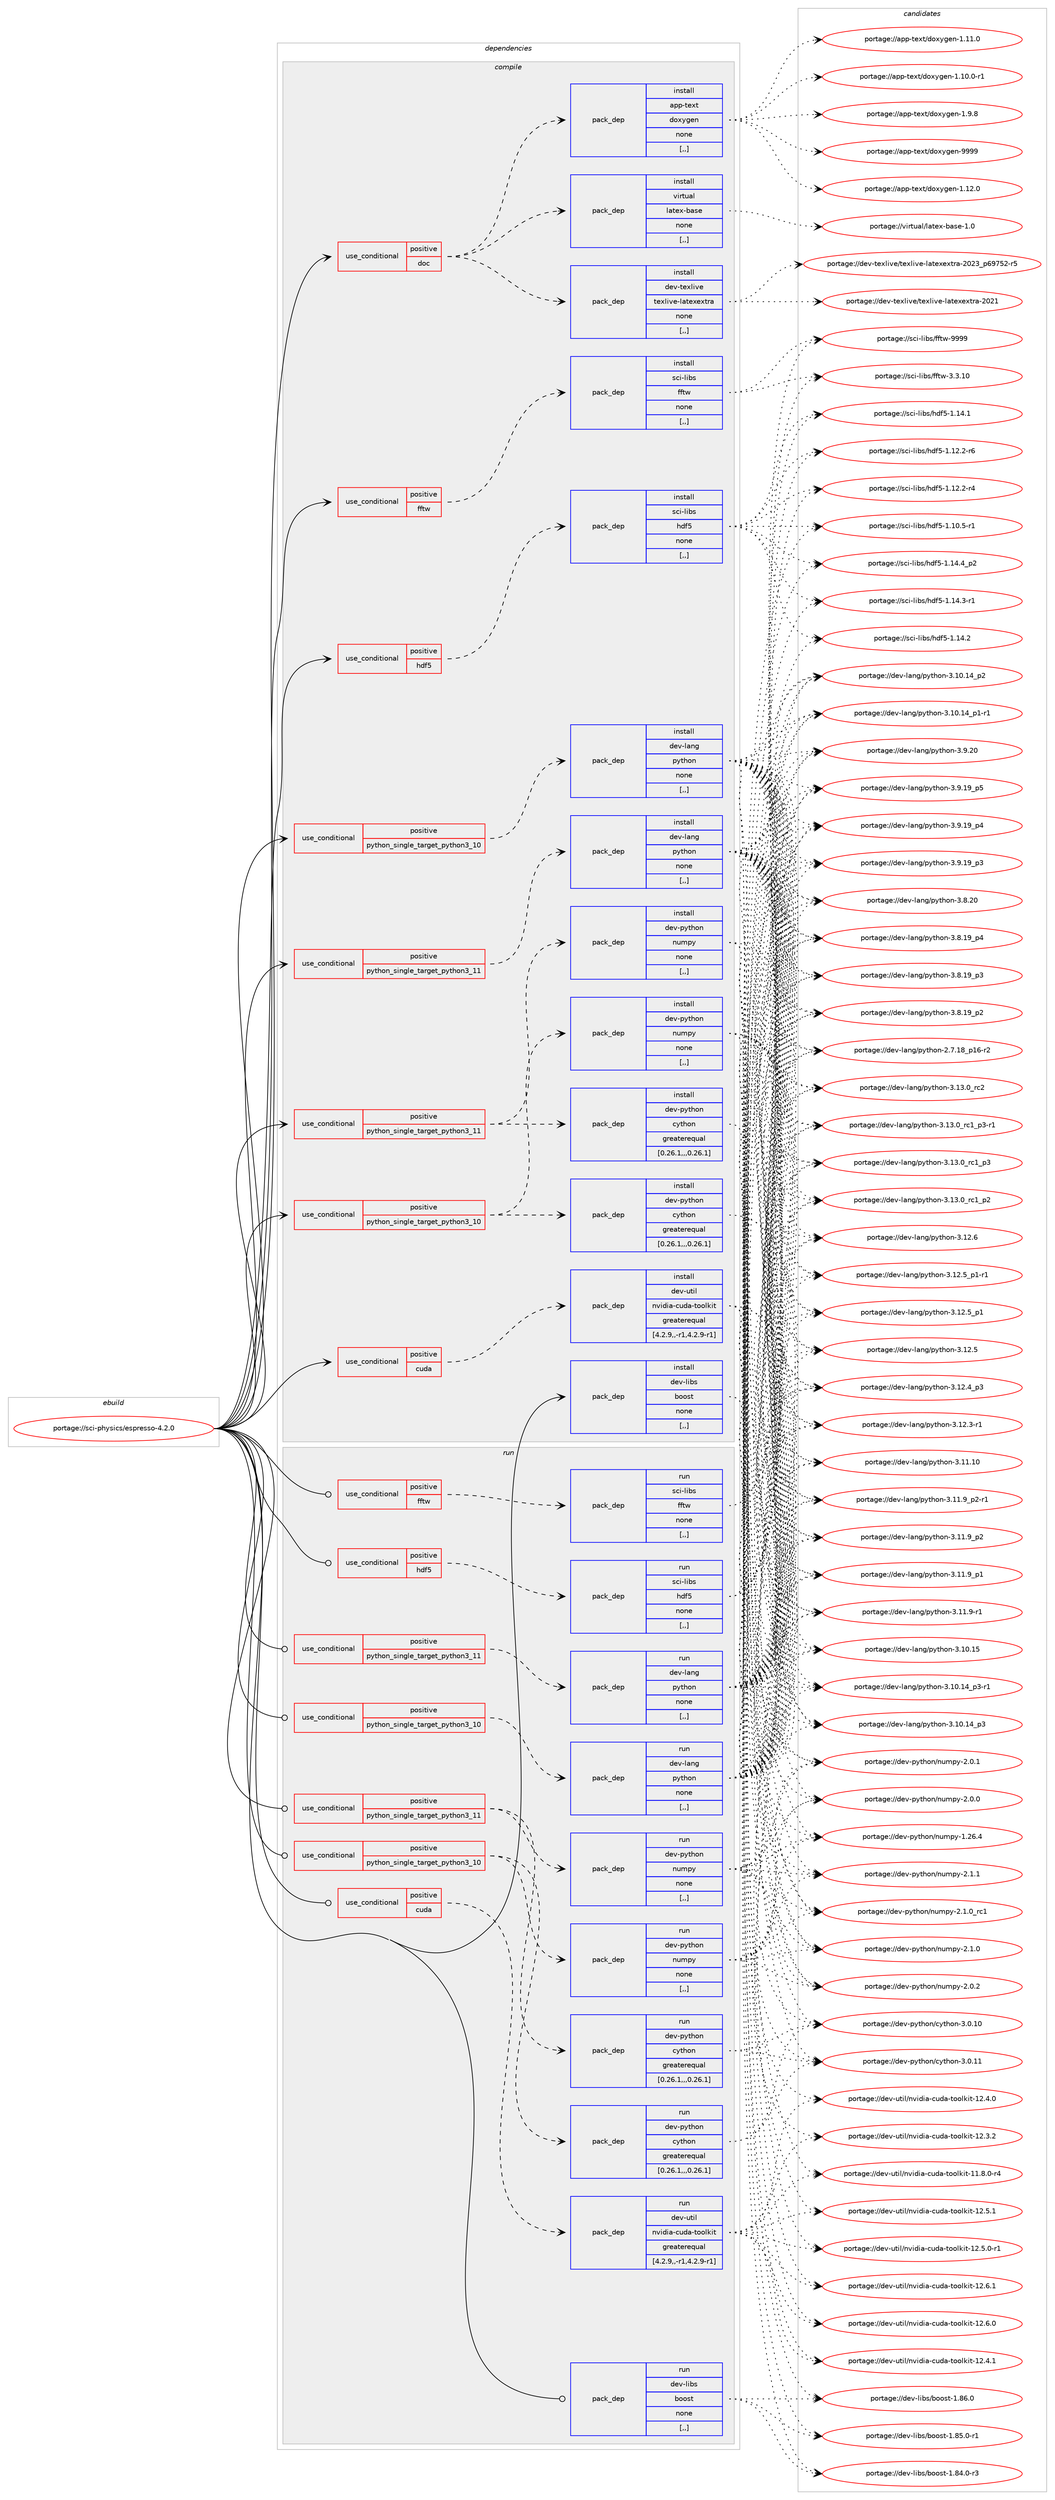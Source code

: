 digraph prolog {

# *************
# Graph options
# *************

newrank=true;
concentrate=true;
compound=true;
graph [rankdir=LR,fontname=Helvetica,fontsize=10,ranksep=1.5];#, ranksep=2.5, nodesep=0.2];
edge  [arrowhead=vee];
node  [fontname=Helvetica,fontsize=10];

# **********
# The ebuild
# **********

subgraph cluster_leftcol {
color=gray;
label=<<i>ebuild</i>>;
id [label="portage://sci-physics/espresso-4.2.0", color=red, width=4, href="../sci-physics/espresso-4.2.0.svg"];
}

# ****************
# The dependencies
# ****************

subgraph cluster_midcol {
color=gray;
label=<<i>dependencies</i>>;
subgraph cluster_compile {
fillcolor="#eeeeee";
style=filled;
label=<<i>compile</i>>;
subgraph cond242553 {
dependency920038 [label=<<TABLE BORDER="0" CELLBORDER="1" CELLSPACING="0" CELLPADDING="4"><TR><TD ROWSPAN="3" CELLPADDING="10">use_conditional</TD></TR><TR><TD>positive</TD></TR><TR><TD>cuda</TD></TR></TABLE>>, shape=none, color=red];
subgraph pack670837 {
dependency920039 [label=<<TABLE BORDER="0" CELLBORDER="1" CELLSPACING="0" CELLPADDING="4" WIDTH="220"><TR><TD ROWSPAN="6" CELLPADDING="30">pack_dep</TD></TR><TR><TD WIDTH="110">install</TD></TR><TR><TD>dev-util</TD></TR><TR><TD>nvidia-cuda-toolkit</TD></TR><TR><TD>greaterequal</TD></TR><TR><TD>[4.2.9,,-r1,4.2.9-r1]</TD></TR></TABLE>>, shape=none, color=blue];
}
dependency920038:e -> dependency920039:w [weight=20,style="dashed",arrowhead="vee"];
}
id:e -> dependency920038:w [weight=20,style="solid",arrowhead="vee"];
subgraph cond242554 {
dependency920040 [label=<<TABLE BORDER="0" CELLBORDER="1" CELLSPACING="0" CELLPADDING="4"><TR><TD ROWSPAN="3" CELLPADDING="10">use_conditional</TD></TR><TR><TD>positive</TD></TR><TR><TD>doc</TD></TR></TABLE>>, shape=none, color=red];
subgraph pack670838 {
dependency920041 [label=<<TABLE BORDER="0" CELLBORDER="1" CELLSPACING="0" CELLPADDING="4" WIDTH="220"><TR><TD ROWSPAN="6" CELLPADDING="30">pack_dep</TD></TR><TR><TD WIDTH="110">install</TD></TR><TR><TD>app-text</TD></TR><TR><TD>doxygen</TD></TR><TR><TD>none</TD></TR><TR><TD>[,,]</TD></TR></TABLE>>, shape=none, color=blue];
}
dependency920040:e -> dependency920041:w [weight=20,style="dashed",arrowhead="vee"];
subgraph pack670839 {
dependency920042 [label=<<TABLE BORDER="0" CELLBORDER="1" CELLSPACING="0" CELLPADDING="4" WIDTH="220"><TR><TD ROWSPAN="6" CELLPADDING="30">pack_dep</TD></TR><TR><TD WIDTH="110">install</TD></TR><TR><TD>dev-texlive</TD></TR><TR><TD>texlive-latexextra</TD></TR><TR><TD>none</TD></TR><TR><TD>[,,]</TD></TR></TABLE>>, shape=none, color=blue];
}
dependency920040:e -> dependency920042:w [weight=20,style="dashed",arrowhead="vee"];
subgraph pack670840 {
dependency920043 [label=<<TABLE BORDER="0" CELLBORDER="1" CELLSPACING="0" CELLPADDING="4" WIDTH="220"><TR><TD ROWSPAN="6" CELLPADDING="30">pack_dep</TD></TR><TR><TD WIDTH="110">install</TD></TR><TR><TD>virtual</TD></TR><TR><TD>latex-base</TD></TR><TR><TD>none</TD></TR><TR><TD>[,,]</TD></TR></TABLE>>, shape=none, color=blue];
}
dependency920040:e -> dependency920043:w [weight=20,style="dashed",arrowhead="vee"];
}
id:e -> dependency920040:w [weight=20,style="solid",arrowhead="vee"];
subgraph cond242555 {
dependency920044 [label=<<TABLE BORDER="0" CELLBORDER="1" CELLSPACING="0" CELLPADDING="4"><TR><TD ROWSPAN="3" CELLPADDING="10">use_conditional</TD></TR><TR><TD>positive</TD></TR><TR><TD>fftw</TD></TR></TABLE>>, shape=none, color=red];
subgraph pack670841 {
dependency920045 [label=<<TABLE BORDER="0" CELLBORDER="1" CELLSPACING="0" CELLPADDING="4" WIDTH="220"><TR><TD ROWSPAN="6" CELLPADDING="30">pack_dep</TD></TR><TR><TD WIDTH="110">install</TD></TR><TR><TD>sci-libs</TD></TR><TR><TD>fftw</TD></TR><TR><TD>none</TD></TR><TR><TD>[,,]</TD></TR></TABLE>>, shape=none, color=blue];
}
dependency920044:e -> dependency920045:w [weight=20,style="dashed",arrowhead="vee"];
}
id:e -> dependency920044:w [weight=20,style="solid",arrowhead="vee"];
subgraph cond242556 {
dependency920046 [label=<<TABLE BORDER="0" CELLBORDER="1" CELLSPACING="0" CELLPADDING="4"><TR><TD ROWSPAN="3" CELLPADDING="10">use_conditional</TD></TR><TR><TD>positive</TD></TR><TR><TD>hdf5</TD></TR></TABLE>>, shape=none, color=red];
subgraph pack670842 {
dependency920047 [label=<<TABLE BORDER="0" CELLBORDER="1" CELLSPACING="0" CELLPADDING="4" WIDTH="220"><TR><TD ROWSPAN="6" CELLPADDING="30">pack_dep</TD></TR><TR><TD WIDTH="110">install</TD></TR><TR><TD>sci-libs</TD></TR><TR><TD>hdf5</TD></TR><TR><TD>none</TD></TR><TR><TD>[,,]</TD></TR></TABLE>>, shape=none, color=blue];
}
dependency920046:e -> dependency920047:w [weight=20,style="dashed",arrowhead="vee"];
}
id:e -> dependency920046:w [weight=20,style="solid",arrowhead="vee"];
subgraph cond242557 {
dependency920048 [label=<<TABLE BORDER="0" CELLBORDER="1" CELLSPACING="0" CELLPADDING="4"><TR><TD ROWSPAN="3" CELLPADDING="10">use_conditional</TD></TR><TR><TD>positive</TD></TR><TR><TD>python_single_target_python3_10</TD></TR></TABLE>>, shape=none, color=red];
subgraph pack670843 {
dependency920049 [label=<<TABLE BORDER="0" CELLBORDER="1" CELLSPACING="0" CELLPADDING="4" WIDTH="220"><TR><TD ROWSPAN="6" CELLPADDING="30">pack_dep</TD></TR><TR><TD WIDTH="110">install</TD></TR><TR><TD>dev-lang</TD></TR><TR><TD>python</TD></TR><TR><TD>none</TD></TR><TR><TD>[,,]</TD></TR></TABLE>>, shape=none, color=blue];
}
dependency920048:e -> dependency920049:w [weight=20,style="dashed",arrowhead="vee"];
}
id:e -> dependency920048:w [weight=20,style="solid",arrowhead="vee"];
subgraph cond242558 {
dependency920050 [label=<<TABLE BORDER="0" CELLBORDER="1" CELLSPACING="0" CELLPADDING="4"><TR><TD ROWSPAN="3" CELLPADDING="10">use_conditional</TD></TR><TR><TD>positive</TD></TR><TR><TD>python_single_target_python3_10</TD></TR></TABLE>>, shape=none, color=red];
subgraph pack670844 {
dependency920051 [label=<<TABLE BORDER="0" CELLBORDER="1" CELLSPACING="0" CELLPADDING="4" WIDTH="220"><TR><TD ROWSPAN="6" CELLPADDING="30">pack_dep</TD></TR><TR><TD WIDTH="110">install</TD></TR><TR><TD>dev-python</TD></TR><TR><TD>cython</TD></TR><TR><TD>greaterequal</TD></TR><TR><TD>[0.26.1,,,0.26.1]</TD></TR></TABLE>>, shape=none, color=blue];
}
dependency920050:e -> dependency920051:w [weight=20,style="dashed",arrowhead="vee"];
subgraph pack670845 {
dependency920052 [label=<<TABLE BORDER="0" CELLBORDER="1" CELLSPACING="0" CELLPADDING="4" WIDTH="220"><TR><TD ROWSPAN="6" CELLPADDING="30">pack_dep</TD></TR><TR><TD WIDTH="110">install</TD></TR><TR><TD>dev-python</TD></TR><TR><TD>numpy</TD></TR><TR><TD>none</TD></TR><TR><TD>[,,]</TD></TR></TABLE>>, shape=none, color=blue];
}
dependency920050:e -> dependency920052:w [weight=20,style="dashed",arrowhead="vee"];
}
id:e -> dependency920050:w [weight=20,style="solid",arrowhead="vee"];
subgraph cond242559 {
dependency920053 [label=<<TABLE BORDER="0" CELLBORDER="1" CELLSPACING="0" CELLPADDING="4"><TR><TD ROWSPAN="3" CELLPADDING="10">use_conditional</TD></TR><TR><TD>positive</TD></TR><TR><TD>python_single_target_python3_11</TD></TR></TABLE>>, shape=none, color=red];
subgraph pack670846 {
dependency920054 [label=<<TABLE BORDER="0" CELLBORDER="1" CELLSPACING="0" CELLPADDING="4" WIDTH="220"><TR><TD ROWSPAN="6" CELLPADDING="30">pack_dep</TD></TR><TR><TD WIDTH="110">install</TD></TR><TR><TD>dev-lang</TD></TR><TR><TD>python</TD></TR><TR><TD>none</TD></TR><TR><TD>[,,]</TD></TR></TABLE>>, shape=none, color=blue];
}
dependency920053:e -> dependency920054:w [weight=20,style="dashed",arrowhead="vee"];
}
id:e -> dependency920053:w [weight=20,style="solid",arrowhead="vee"];
subgraph cond242560 {
dependency920055 [label=<<TABLE BORDER="0" CELLBORDER="1" CELLSPACING="0" CELLPADDING="4"><TR><TD ROWSPAN="3" CELLPADDING="10">use_conditional</TD></TR><TR><TD>positive</TD></TR><TR><TD>python_single_target_python3_11</TD></TR></TABLE>>, shape=none, color=red];
subgraph pack670847 {
dependency920056 [label=<<TABLE BORDER="0" CELLBORDER="1" CELLSPACING="0" CELLPADDING="4" WIDTH="220"><TR><TD ROWSPAN="6" CELLPADDING="30">pack_dep</TD></TR><TR><TD WIDTH="110">install</TD></TR><TR><TD>dev-python</TD></TR><TR><TD>cython</TD></TR><TR><TD>greaterequal</TD></TR><TR><TD>[0.26.1,,,0.26.1]</TD></TR></TABLE>>, shape=none, color=blue];
}
dependency920055:e -> dependency920056:w [weight=20,style="dashed",arrowhead="vee"];
subgraph pack670848 {
dependency920057 [label=<<TABLE BORDER="0" CELLBORDER="1" CELLSPACING="0" CELLPADDING="4" WIDTH="220"><TR><TD ROWSPAN="6" CELLPADDING="30">pack_dep</TD></TR><TR><TD WIDTH="110">install</TD></TR><TR><TD>dev-python</TD></TR><TR><TD>numpy</TD></TR><TR><TD>none</TD></TR><TR><TD>[,,]</TD></TR></TABLE>>, shape=none, color=blue];
}
dependency920055:e -> dependency920057:w [weight=20,style="dashed",arrowhead="vee"];
}
id:e -> dependency920055:w [weight=20,style="solid",arrowhead="vee"];
subgraph pack670849 {
dependency920058 [label=<<TABLE BORDER="0" CELLBORDER="1" CELLSPACING="0" CELLPADDING="4" WIDTH="220"><TR><TD ROWSPAN="6" CELLPADDING="30">pack_dep</TD></TR><TR><TD WIDTH="110">install</TD></TR><TR><TD>dev-libs</TD></TR><TR><TD>boost</TD></TR><TR><TD>none</TD></TR><TR><TD>[,,]</TD></TR></TABLE>>, shape=none, color=blue];
}
id:e -> dependency920058:w [weight=20,style="solid",arrowhead="vee"];
}
subgraph cluster_compileandrun {
fillcolor="#eeeeee";
style=filled;
label=<<i>compile and run</i>>;
}
subgraph cluster_run {
fillcolor="#eeeeee";
style=filled;
label=<<i>run</i>>;
subgraph cond242561 {
dependency920059 [label=<<TABLE BORDER="0" CELLBORDER="1" CELLSPACING="0" CELLPADDING="4"><TR><TD ROWSPAN="3" CELLPADDING="10">use_conditional</TD></TR><TR><TD>positive</TD></TR><TR><TD>cuda</TD></TR></TABLE>>, shape=none, color=red];
subgraph pack670850 {
dependency920060 [label=<<TABLE BORDER="0" CELLBORDER="1" CELLSPACING="0" CELLPADDING="4" WIDTH="220"><TR><TD ROWSPAN="6" CELLPADDING="30">pack_dep</TD></TR><TR><TD WIDTH="110">run</TD></TR><TR><TD>dev-util</TD></TR><TR><TD>nvidia-cuda-toolkit</TD></TR><TR><TD>greaterequal</TD></TR><TR><TD>[4.2.9,,-r1,4.2.9-r1]</TD></TR></TABLE>>, shape=none, color=blue];
}
dependency920059:e -> dependency920060:w [weight=20,style="dashed",arrowhead="vee"];
}
id:e -> dependency920059:w [weight=20,style="solid",arrowhead="odot"];
subgraph cond242562 {
dependency920061 [label=<<TABLE BORDER="0" CELLBORDER="1" CELLSPACING="0" CELLPADDING="4"><TR><TD ROWSPAN="3" CELLPADDING="10">use_conditional</TD></TR><TR><TD>positive</TD></TR><TR><TD>fftw</TD></TR></TABLE>>, shape=none, color=red];
subgraph pack670851 {
dependency920062 [label=<<TABLE BORDER="0" CELLBORDER="1" CELLSPACING="0" CELLPADDING="4" WIDTH="220"><TR><TD ROWSPAN="6" CELLPADDING="30">pack_dep</TD></TR><TR><TD WIDTH="110">run</TD></TR><TR><TD>sci-libs</TD></TR><TR><TD>fftw</TD></TR><TR><TD>none</TD></TR><TR><TD>[,,]</TD></TR></TABLE>>, shape=none, color=blue];
}
dependency920061:e -> dependency920062:w [weight=20,style="dashed",arrowhead="vee"];
}
id:e -> dependency920061:w [weight=20,style="solid",arrowhead="odot"];
subgraph cond242563 {
dependency920063 [label=<<TABLE BORDER="0" CELLBORDER="1" CELLSPACING="0" CELLPADDING="4"><TR><TD ROWSPAN="3" CELLPADDING="10">use_conditional</TD></TR><TR><TD>positive</TD></TR><TR><TD>hdf5</TD></TR></TABLE>>, shape=none, color=red];
subgraph pack670852 {
dependency920064 [label=<<TABLE BORDER="0" CELLBORDER="1" CELLSPACING="0" CELLPADDING="4" WIDTH="220"><TR><TD ROWSPAN="6" CELLPADDING="30">pack_dep</TD></TR><TR><TD WIDTH="110">run</TD></TR><TR><TD>sci-libs</TD></TR><TR><TD>hdf5</TD></TR><TR><TD>none</TD></TR><TR><TD>[,,]</TD></TR></TABLE>>, shape=none, color=blue];
}
dependency920063:e -> dependency920064:w [weight=20,style="dashed",arrowhead="vee"];
}
id:e -> dependency920063:w [weight=20,style="solid",arrowhead="odot"];
subgraph cond242564 {
dependency920065 [label=<<TABLE BORDER="0" CELLBORDER="1" CELLSPACING="0" CELLPADDING="4"><TR><TD ROWSPAN="3" CELLPADDING="10">use_conditional</TD></TR><TR><TD>positive</TD></TR><TR><TD>python_single_target_python3_10</TD></TR></TABLE>>, shape=none, color=red];
subgraph pack670853 {
dependency920066 [label=<<TABLE BORDER="0" CELLBORDER="1" CELLSPACING="0" CELLPADDING="4" WIDTH="220"><TR><TD ROWSPAN="6" CELLPADDING="30">pack_dep</TD></TR><TR><TD WIDTH="110">run</TD></TR><TR><TD>dev-lang</TD></TR><TR><TD>python</TD></TR><TR><TD>none</TD></TR><TR><TD>[,,]</TD></TR></TABLE>>, shape=none, color=blue];
}
dependency920065:e -> dependency920066:w [weight=20,style="dashed",arrowhead="vee"];
}
id:e -> dependency920065:w [weight=20,style="solid",arrowhead="odot"];
subgraph cond242565 {
dependency920067 [label=<<TABLE BORDER="0" CELLBORDER="1" CELLSPACING="0" CELLPADDING="4"><TR><TD ROWSPAN="3" CELLPADDING="10">use_conditional</TD></TR><TR><TD>positive</TD></TR><TR><TD>python_single_target_python3_10</TD></TR></TABLE>>, shape=none, color=red];
subgraph pack670854 {
dependency920068 [label=<<TABLE BORDER="0" CELLBORDER="1" CELLSPACING="0" CELLPADDING="4" WIDTH="220"><TR><TD ROWSPAN="6" CELLPADDING="30">pack_dep</TD></TR><TR><TD WIDTH="110">run</TD></TR><TR><TD>dev-python</TD></TR><TR><TD>cython</TD></TR><TR><TD>greaterequal</TD></TR><TR><TD>[0.26.1,,,0.26.1]</TD></TR></TABLE>>, shape=none, color=blue];
}
dependency920067:e -> dependency920068:w [weight=20,style="dashed",arrowhead="vee"];
subgraph pack670855 {
dependency920069 [label=<<TABLE BORDER="0" CELLBORDER="1" CELLSPACING="0" CELLPADDING="4" WIDTH="220"><TR><TD ROWSPAN="6" CELLPADDING="30">pack_dep</TD></TR><TR><TD WIDTH="110">run</TD></TR><TR><TD>dev-python</TD></TR><TR><TD>numpy</TD></TR><TR><TD>none</TD></TR><TR><TD>[,,]</TD></TR></TABLE>>, shape=none, color=blue];
}
dependency920067:e -> dependency920069:w [weight=20,style="dashed",arrowhead="vee"];
}
id:e -> dependency920067:w [weight=20,style="solid",arrowhead="odot"];
subgraph cond242566 {
dependency920070 [label=<<TABLE BORDER="0" CELLBORDER="1" CELLSPACING="0" CELLPADDING="4"><TR><TD ROWSPAN="3" CELLPADDING="10">use_conditional</TD></TR><TR><TD>positive</TD></TR><TR><TD>python_single_target_python3_11</TD></TR></TABLE>>, shape=none, color=red];
subgraph pack670856 {
dependency920071 [label=<<TABLE BORDER="0" CELLBORDER="1" CELLSPACING="0" CELLPADDING="4" WIDTH="220"><TR><TD ROWSPAN="6" CELLPADDING="30">pack_dep</TD></TR><TR><TD WIDTH="110">run</TD></TR><TR><TD>dev-lang</TD></TR><TR><TD>python</TD></TR><TR><TD>none</TD></TR><TR><TD>[,,]</TD></TR></TABLE>>, shape=none, color=blue];
}
dependency920070:e -> dependency920071:w [weight=20,style="dashed",arrowhead="vee"];
}
id:e -> dependency920070:w [weight=20,style="solid",arrowhead="odot"];
subgraph cond242567 {
dependency920072 [label=<<TABLE BORDER="0" CELLBORDER="1" CELLSPACING="0" CELLPADDING="4"><TR><TD ROWSPAN="3" CELLPADDING="10">use_conditional</TD></TR><TR><TD>positive</TD></TR><TR><TD>python_single_target_python3_11</TD></TR></TABLE>>, shape=none, color=red];
subgraph pack670857 {
dependency920073 [label=<<TABLE BORDER="0" CELLBORDER="1" CELLSPACING="0" CELLPADDING="4" WIDTH="220"><TR><TD ROWSPAN="6" CELLPADDING="30">pack_dep</TD></TR><TR><TD WIDTH="110">run</TD></TR><TR><TD>dev-python</TD></TR><TR><TD>cython</TD></TR><TR><TD>greaterequal</TD></TR><TR><TD>[0.26.1,,,0.26.1]</TD></TR></TABLE>>, shape=none, color=blue];
}
dependency920072:e -> dependency920073:w [weight=20,style="dashed",arrowhead="vee"];
subgraph pack670858 {
dependency920074 [label=<<TABLE BORDER="0" CELLBORDER="1" CELLSPACING="0" CELLPADDING="4" WIDTH="220"><TR><TD ROWSPAN="6" CELLPADDING="30">pack_dep</TD></TR><TR><TD WIDTH="110">run</TD></TR><TR><TD>dev-python</TD></TR><TR><TD>numpy</TD></TR><TR><TD>none</TD></TR><TR><TD>[,,]</TD></TR></TABLE>>, shape=none, color=blue];
}
dependency920072:e -> dependency920074:w [weight=20,style="dashed",arrowhead="vee"];
}
id:e -> dependency920072:w [weight=20,style="solid",arrowhead="odot"];
subgraph pack670859 {
dependency920075 [label=<<TABLE BORDER="0" CELLBORDER="1" CELLSPACING="0" CELLPADDING="4" WIDTH="220"><TR><TD ROWSPAN="6" CELLPADDING="30">pack_dep</TD></TR><TR><TD WIDTH="110">run</TD></TR><TR><TD>dev-libs</TD></TR><TR><TD>boost</TD></TR><TR><TD>none</TD></TR><TR><TD>[,,]</TD></TR></TABLE>>, shape=none, color=blue];
}
id:e -> dependency920075:w [weight=20,style="solid",arrowhead="odot"];
}
}

# **************
# The candidates
# **************

subgraph cluster_choices {
rank=same;
color=gray;
label=<<i>candidates</i>>;

subgraph choice670837 {
color=black;
nodesep=1;
choice1001011184511711610510847110118105100105974599117100974511611111110810710511645495046544649 [label="portage://dev-util/nvidia-cuda-toolkit-12.6.1", color=red, width=4,href="../dev-util/nvidia-cuda-toolkit-12.6.1.svg"];
choice1001011184511711610510847110118105100105974599117100974511611111110810710511645495046544648 [label="portage://dev-util/nvidia-cuda-toolkit-12.6.0", color=red, width=4,href="../dev-util/nvidia-cuda-toolkit-12.6.0.svg"];
choice1001011184511711610510847110118105100105974599117100974511611111110810710511645495046534649 [label="portage://dev-util/nvidia-cuda-toolkit-12.5.1", color=red, width=4,href="../dev-util/nvidia-cuda-toolkit-12.5.1.svg"];
choice10010111845117116105108471101181051001059745991171009745116111111108107105116454950465346484511449 [label="portage://dev-util/nvidia-cuda-toolkit-12.5.0-r1", color=red, width=4,href="../dev-util/nvidia-cuda-toolkit-12.5.0-r1.svg"];
choice1001011184511711610510847110118105100105974599117100974511611111110810710511645495046524649 [label="portage://dev-util/nvidia-cuda-toolkit-12.4.1", color=red, width=4,href="../dev-util/nvidia-cuda-toolkit-12.4.1.svg"];
choice1001011184511711610510847110118105100105974599117100974511611111110810710511645495046524648 [label="portage://dev-util/nvidia-cuda-toolkit-12.4.0", color=red, width=4,href="../dev-util/nvidia-cuda-toolkit-12.4.0.svg"];
choice1001011184511711610510847110118105100105974599117100974511611111110810710511645495046514650 [label="portage://dev-util/nvidia-cuda-toolkit-12.3.2", color=red, width=4,href="../dev-util/nvidia-cuda-toolkit-12.3.2.svg"];
choice10010111845117116105108471101181051001059745991171009745116111111108107105116454949465646484511452 [label="portage://dev-util/nvidia-cuda-toolkit-11.8.0-r4", color=red, width=4,href="../dev-util/nvidia-cuda-toolkit-11.8.0-r4.svg"];
dependency920039:e -> choice1001011184511711610510847110118105100105974599117100974511611111110810710511645495046544649:w [style=dotted,weight="100"];
dependency920039:e -> choice1001011184511711610510847110118105100105974599117100974511611111110810710511645495046544648:w [style=dotted,weight="100"];
dependency920039:e -> choice1001011184511711610510847110118105100105974599117100974511611111110810710511645495046534649:w [style=dotted,weight="100"];
dependency920039:e -> choice10010111845117116105108471101181051001059745991171009745116111111108107105116454950465346484511449:w [style=dotted,weight="100"];
dependency920039:e -> choice1001011184511711610510847110118105100105974599117100974511611111110810710511645495046524649:w [style=dotted,weight="100"];
dependency920039:e -> choice1001011184511711610510847110118105100105974599117100974511611111110810710511645495046524648:w [style=dotted,weight="100"];
dependency920039:e -> choice1001011184511711610510847110118105100105974599117100974511611111110810710511645495046514650:w [style=dotted,weight="100"];
dependency920039:e -> choice10010111845117116105108471101181051001059745991171009745116111111108107105116454949465646484511452:w [style=dotted,weight="100"];
}
subgraph choice670838 {
color=black;
nodesep=1;
choice9711211245116101120116471001111201211031011104557575757 [label="portage://app-text/doxygen-9999", color=red, width=4,href="../app-text/doxygen-9999.svg"];
choice97112112451161011201164710011112012110310111045494649504648 [label="portage://app-text/doxygen-1.12.0", color=red, width=4,href="../app-text/doxygen-1.12.0.svg"];
choice97112112451161011201164710011112012110310111045494649494648 [label="portage://app-text/doxygen-1.11.0", color=red, width=4,href="../app-text/doxygen-1.11.0.svg"];
choice971121124511610112011647100111120121103101110454946494846484511449 [label="portage://app-text/doxygen-1.10.0-r1", color=red, width=4,href="../app-text/doxygen-1.10.0-r1.svg"];
choice971121124511610112011647100111120121103101110454946574656 [label="portage://app-text/doxygen-1.9.8", color=red, width=4,href="../app-text/doxygen-1.9.8.svg"];
dependency920041:e -> choice9711211245116101120116471001111201211031011104557575757:w [style=dotted,weight="100"];
dependency920041:e -> choice97112112451161011201164710011112012110310111045494649504648:w [style=dotted,weight="100"];
dependency920041:e -> choice97112112451161011201164710011112012110310111045494649494648:w [style=dotted,weight="100"];
dependency920041:e -> choice971121124511610112011647100111120121103101110454946494846484511449:w [style=dotted,weight="100"];
dependency920041:e -> choice971121124511610112011647100111120121103101110454946574656:w [style=dotted,weight="100"];
}
subgraph choice670839 {
color=black;
nodesep=1;
choice100101118451161011201081051181014711610112010810511810145108971161011201011201161149745504850519511254575553504511453 [label="portage://dev-texlive/texlive-latexextra-2023_p69752-r5", color=red, width=4,href="../dev-texlive/texlive-latexextra-2023_p69752-r5.svg"];
choice10010111845116101120108105118101471161011201081051181014510897116101120101120116114974550485049 [label="portage://dev-texlive/texlive-latexextra-2021", color=red, width=4,href="../dev-texlive/texlive-latexextra-2021.svg"];
dependency920042:e -> choice100101118451161011201081051181014711610112010810511810145108971161011201011201161149745504850519511254575553504511453:w [style=dotted,weight="100"];
dependency920042:e -> choice10010111845116101120108105118101471161011201081051181014510897116101120101120116114974550485049:w [style=dotted,weight="100"];
}
subgraph choice670840 {
color=black;
nodesep=1;
choice11810511411611797108471089711610112045989711510145494648 [label="portage://virtual/latex-base-1.0", color=red, width=4,href="../virtual/latex-base-1.0.svg"];
dependency920043:e -> choice11810511411611797108471089711610112045989711510145494648:w [style=dotted,weight="100"];
}
subgraph choice670841 {
color=black;
nodesep=1;
choice115991054510810598115471021021161194557575757 [label="portage://sci-libs/fftw-9999", color=red, width=4,href="../sci-libs/fftw-9999.svg"];
choice1159910545108105981154710210211611945514651464948 [label="portage://sci-libs/fftw-3.3.10", color=red, width=4,href="../sci-libs/fftw-3.3.10.svg"];
dependency920045:e -> choice115991054510810598115471021021161194557575757:w [style=dotted,weight="100"];
dependency920045:e -> choice1159910545108105981154710210211611945514651464948:w [style=dotted,weight="100"];
}
subgraph choice670842 {
color=black;
nodesep=1;
choice1159910545108105981154710410010253454946495246529511250 [label="portage://sci-libs/hdf5-1.14.4_p2", color=red, width=4,href="../sci-libs/hdf5-1.14.4_p2.svg"];
choice1159910545108105981154710410010253454946495246514511449 [label="portage://sci-libs/hdf5-1.14.3-r1", color=red, width=4,href="../sci-libs/hdf5-1.14.3-r1.svg"];
choice115991054510810598115471041001025345494649524650 [label="portage://sci-libs/hdf5-1.14.2", color=red, width=4,href="../sci-libs/hdf5-1.14.2.svg"];
choice115991054510810598115471041001025345494649524649 [label="portage://sci-libs/hdf5-1.14.1", color=red, width=4,href="../sci-libs/hdf5-1.14.1.svg"];
choice1159910545108105981154710410010253454946495046504511454 [label="portage://sci-libs/hdf5-1.12.2-r6", color=red, width=4,href="../sci-libs/hdf5-1.12.2-r6.svg"];
choice1159910545108105981154710410010253454946495046504511452 [label="portage://sci-libs/hdf5-1.12.2-r4", color=red, width=4,href="../sci-libs/hdf5-1.12.2-r4.svg"];
choice1159910545108105981154710410010253454946494846534511449 [label="portage://sci-libs/hdf5-1.10.5-r1", color=red, width=4,href="../sci-libs/hdf5-1.10.5-r1.svg"];
dependency920047:e -> choice1159910545108105981154710410010253454946495246529511250:w [style=dotted,weight="100"];
dependency920047:e -> choice1159910545108105981154710410010253454946495246514511449:w [style=dotted,weight="100"];
dependency920047:e -> choice115991054510810598115471041001025345494649524650:w [style=dotted,weight="100"];
dependency920047:e -> choice115991054510810598115471041001025345494649524649:w [style=dotted,weight="100"];
dependency920047:e -> choice1159910545108105981154710410010253454946495046504511454:w [style=dotted,weight="100"];
dependency920047:e -> choice1159910545108105981154710410010253454946495046504511452:w [style=dotted,weight="100"];
dependency920047:e -> choice1159910545108105981154710410010253454946494846534511449:w [style=dotted,weight="100"];
}
subgraph choice670843 {
color=black;
nodesep=1;
choice10010111845108971101034711212111610411111045514649514648951149950 [label="portage://dev-lang/python-3.13.0_rc2", color=red, width=4,href="../dev-lang/python-3.13.0_rc2.svg"];
choice1001011184510897110103471121211161041111104551464951464895114994995112514511449 [label="portage://dev-lang/python-3.13.0_rc1_p3-r1", color=red, width=4,href="../dev-lang/python-3.13.0_rc1_p3-r1.svg"];
choice100101118451089711010347112121116104111110455146495146489511499499511251 [label="portage://dev-lang/python-3.13.0_rc1_p3", color=red, width=4,href="../dev-lang/python-3.13.0_rc1_p3.svg"];
choice100101118451089711010347112121116104111110455146495146489511499499511250 [label="portage://dev-lang/python-3.13.0_rc1_p2", color=red, width=4,href="../dev-lang/python-3.13.0_rc1_p2.svg"];
choice10010111845108971101034711212111610411111045514649504654 [label="portage://dev-lang/python-3.12.6", color=red, width=4,href="../dev-lang/python-3.12.6.svg"];
choice1001011184510897110103471121211161041111104551464950465395112494511449 [label="portage://dev-lang/python-3.12.5_p1-r1", color=red, width=4,href="../dev-lang/python-3.12.5_p1-r1.svg"];
choice100101118451089711010347112121116104111110455146495046539511249 [label="portage://dev-lang/python-3.12.5_p1", color=red, width=4,href="../dev-lang/python-3.12.5_p1.svg"];
choice10010111845108971101034711212111610411111045514649504653 [label="portage://dev-lang/python-3.12.5", color=red, width=4,href="../dev-lang/python-3.12.5.svg"];
choice100101118451089711010347112121116104111110455146495046529511251 [label="portage://dev-lang/python-3.12.4_p3", color=red, width=4,href="../dev-lang/python-3.12.4_p3.svg"];
choice100101118451089711010347112121116104111110455146495046514511449 [label="portage://dev-lang/python-3.12.3-r1", color=red, width=4,href="../dev-lang/python-3.12.3-r1.svg"];
choice1001011184510897110103471121211161041111104551464949464948 [label="portage://dev-lang/python-3.11.10", color=red, width=4,href="../dev-lang/python-3.11.10.svg"];
choice1001011184510897110103471121211161041111104551464949465795112504511449 [label="portage://dev-lang/python-3.11.9_p2-r1", color=red, width=4,href="../dev-lang/python-3.11.9_p2-r1.svg"];
choice100101118451089711010347112121116104111110455146494946579511250 [label="portage://dev-lang/python-3.11.9_p2", color=red, width=4,href="../dev-lang/python-3.11.9_p2.svg"];
choice100101118451089711010347112121116104111110455146494946579511249 [label="portage://dev-lang/python-3.11.9_p1", color=red, width=4,href="../dev-lang/python-3.11.9_p1.svg"];
choice100101118451089711010347112121116104111110455146494946574511449 [label="portage://dev-lang/python-3.11.9-r1", color=red, width=4,href="../dev-lang/python-3.11.9-r1.svg"];
choice1001011184510897110103471121211161041111104551464948464953 [label="portage://dev-lang/python-3.10.15", color=red, width=4,href="../dev-lang/python-3.10.15.svg"];
choice100101118451089711010347112121116104111110455146494846495295112514511449 [label="portage://dev-lang/python-3.10.14_p3-r1", color=red, width=4,href="../dev-lang/python-3.10.14_p3-r1.svg"];
choice10010111845108971101034711212111610411111045514649484649529511251 [label="portage://dev-lang/python-3.10.14_p3", color=red, width=4,href="../dev-lang/python-3.10.14_p3.svg"];
choice10010111845108971101034711212111610411111045514649484649529511250 [label="portage://dev-lang/python-3.10.14_p2", color=red, width=4,href="../dev-lang/python-3.10.14_p2.svg"];
choice100101118451089711010347112121116104111110455146494846495295112494511449 [label="portage://dev-lang/python-3.10.14_p1-r1", color=red, width=4,href="../dev-lang/python-3.10.14_p1-r1.svg"];
choice10010111845108971101034711212111610411111045514657465048 [label="portage://dev-lang/python-3.9.20", color=red, width=4,href="../dev-lang/python-3.9.20.svg"];
choice100101118451089711010347112121116104111110455146574649579511253 [label="portage://dev-lang/python-3.9.19_p5", color=red, width=4,href="../dev-lang/python-3.9.19_p5.svg"];
choice100101118451089711010347112121116104111110455146574649579511252 [label="portage://dev-lang/python-3.9.19_p4", color=red, width=4,href="../dev-lang/python-3.9.19_p4.svg"];
choice100101118451089711010347112121116104111110455146574649579511251 [label="portage://dev-lang/python-3.9.19_p3", color=red, width=4,href="../dev-lang/python-3.9.19_p3.svg"];
choice10010111845108971101034711212111610411111045514656465048 [label="portage://dev-lang/python-3.8.20", color=red, width=4,href="../dev-lang/python-3.8.20.svg"];
choice100101118451089711010347112121116104111110455146564649579511252 [label="portage://dev-lang/python-3.8.19_p4", color=red, width=4,href="../dev-lang/python-3.8.19_p4.svg"];
choice100101118451089711010347112121116104111110455146564649579511251 [label="portage://dev-lang/python-3.8.19_p3", color=red, width=4,href="../dev-lang/python-3.8.19_p3.svg"];
choice100101118451089711010347112121116104111110455146564649579511250 [label="portage://dev-lang/python-3.8.19_p2", color=red, width=4,href="../dev-lang/python-3.8.19_p2.svg"];
choice100101118451089711010347112121116104111110455046554649569511249544511450 [label="portage://dev-lang/python-2.7.18_p16-r2", color=red, width=4,href="../dev-lang/python-2.7.18_p16-r2.svg"];
dependency920049:e -> choice10010111845108971101034711212111610411111045514649514648951149950:w [style=dotted,weight="100"];
dependency920049:e -> choice1001011184510897110103471121211161041111104551464951464895114994995112514511449:w [style=dotted,weight="100"];
dependency920049:e -> choice100101118451089711010347112121116104111110455146495146489511499499511251:w [style=dotted,weight="100"];
dependency920049:e -> choice100101118451089711010347112121116104111110455146495146489511499499511250:w [style=dotted,weight="100"];
dependency920049:e -> choice10010111845108971101034711212111610411111045514649504654:w [style=dotted,weight="100"];
dependency920049:e -> choice1001011184510897110103471121211161041111104551464950465395112494511449:w [style=dotted,weight="100"];
dependency920049:e -> choice100101118451089711010347112121116104111110455146495046539511249:w [style=dotted,weight="100"];
dependency920049:e -> choice10010111845108971101034711212111610411111045514649504653:w [style=dotted,weight="100"];
dependency920049:e -> choice100101118451089711010347112121116104111110455146495046529511251:w [style=dotted,weight="100"];
dependency920049:e -> choice100101118451089711010347112121116104111110455146495046514511449:w [style=dotted,weight="100"];
dependency920049:e -> choice1001011184510897110103471121211161041111104551464949464948:w [style=dotted,weight="100"];
dependency920049:e -> choice1001011184510897110103471121211161041111104551464949465795112504511449:w [style=dotted,weight="100"];
dependency920049:e -> choice100101118451089711010347112121116104111110455146494946579511250:w [style=dotted,weight="100"];
dependency920049:e -> choice100101118451089711010347112121116104111110455146494946579511249:w [style=dotted,weight="100"];
dependency920049:e -> choice100101118451089711010347112121116104111110455146494946574511449:w [style=dotted,weight="100"];
dependency920049:e -> choice1001011184510897110103471121211161041111104551464948464953:w [style=dotted,weight="100"];
dependency920049:e -> choice100101118451089711010347112121116104111110455146494846495295112514511449:w [style=dotted,weight="100"];
dependency920049:e -> choice10010111845108971101034711212111610411111045514649484649529511251:w [style=dotted,weight="100"];
dependency920049:e -> choice10010111845108971101034711212111610411111045514649484649529511250:w [style=dotted,weight="100"];
dependency920049:e -> choice100101118451089711010347112121116104111110455146494846495295112494511449:w [style=dotted,weight="100"];
dependency920049:e -> choice10010111845108971101034711212111610411111045514657465048:w [style=dotted,weight="100"];
dependency920049:e -> choice100101118451089711010347112121116104111110455146574649579511253:w [style=dotted,weight="100"];
dependency920049:e -> choice100101118451089711010347112121116104111110455146574649579511252:w [style=dotted,weight="100"];
dependency920049:e -> choice100101118451089711010347112121116104111110455146574649579511251:w [style=dotted,weight="100"];
dependency920049:e -> choice10010111845108971101034711212111610411111045514656465048:w [style=dotted,weight="100"];
dependency920049:e -> choice100101118451089711010347112121116104111110455146564649579511252:w [style=dotted,weight="100"];
dependency920049:e -> choice100101118451089711010347112121116104111110455146564649579511251:w [style=dotted,weight="100"];
dependency920049:e -> choice100101118451089711010347112121116104111110455146564649579511250:w [style=dotted,weight="100"];
dependency920049:e -> choice100101118451089711010347112121116104111110455046554649569511249544511450:w [style=dotted,weight="100"];
}
subgraph choice670844 {
color=black;
nodesep=1;
choice10010111845112121116104111110479912111610411111045514648464949 [label="portage://dev-python/cython-3.0.11", color=red, width=4,href="../dev-python/cython-3.0.11.svg"];
choice10010111845112121116104111110479912111610411111045514648464948 [label="portage://dev-python/cython-3.0.10", color=red, width=4,href="../dev-python/cython-3.0.10.svg"];
dependency920051:e -> choice10010111845112121116104111110479912111610411111045514648464949:w [style=dotted,weight="100"];
dependency920051:e -> choice10010111845112121116104111110479912111610411111045514648464948:w [style=dotted,weight="100"];
}
subgraph choice670845 {
color=black;
nodesep=1;
choice1001011184511212111610411111047110117109112121455046494649 [label="portage://dev-python/numpy-2.1.1", color=red, width=4,href="../dev-python/numpy-2.1.1.svg"];
choice1001011184511212111610411111047110117109112121455046494648951149949 [label="portage://dev-python/numpy-2.1.0_rc1", color=red, width=4,href="../dev-python/numpy-2.1.0_rc1.svg"];
choice1001011184511212111610411111047110117109112121455046494648 [label="portage://dev-python/numpy-2.1.0", color=red, width=4,href="../dev-python/numpy-2.1.0.svg"];
choice1001011184511212111610411111047110117109112121455046484650 [label="portage://dev-python/numpy-2.0.2", color=red, width=4,href="../dev-python/numpy-2.0.2.svg"];
choice1001011184511212111610411111047110117109112121455046484649 [label="portage://dev-python/numpy-2.0.1", color=red, width=4,href="../dev-python/numpy-2.0.1.svg"];
choice1001011184511212111610411111047110117109112121455046484648 [label="portage://dev-python/numpy-2.0.0", color=red, width=4,href="../dev-python/numpy-2.0.0.svg"];
choice100101118451121211161041111104711011710911212145494650544652 [label="portage://dev-python/numpy-1.26.4", color=red, width=4,href="../dev-python/numpy-1.26.4.svg"];
dependency920052:e -> choice1001011184511212111610411111047110117109112121455046494649:w [style=dotted,weight="100"];
dependency920052:e -> choice1001011184511212111610411111047110117109112121455046494648951149949:w [style=dotted,weight="100"];
dependency920052:e -> choice1001011184511212111610411111047110117109112121455046494648:w [style=dotted,weight="100"];
dependency920052:e -> choice1001011184511212111610411111047110117109112121455046484650:w [style=dotted,weight="100"];
dependency920052:e -> choice1001011184511212111610411111047110117109112121455046484649:w [style=dotted,weight="100"];
dependency920052:e -> choice1001011184511212111610411111047110117109112121455046484648:w [style=dotted,weight="100"];
dependency920052:e -> choice100101118451121211161041111104711011710911212145494650544652:w [style=dotted,weight="100"];
}
subgraph choice670846 {
color=black;
nodesep=1;
choice10010111845108971101034711212111610411111045514649514648951149950 [label="portage://dev-lang/python-3.13.0_rc2", color=red, width=4,href="../dev-lang/python-3.13.0_rc2.svg"];
choice1001011184510897110103471121211161041111104551464951464895114994995112514511449 [label="portage://dev-lang/python-3.13.0_rc1_p3-r1", color=red, width=4,href="../dev-lang/python-3.13.0_rc1_p3-r1.svg"];
choice100101118451089711010347112121116104111110455146495146489511499499511251 [label="portage://dev-lang/python-3.13.0_rc1_p3", color=red, width=4,href="../dev-lang/python-3.13.0_rc1_p3.svg"];
choice100101118451089711010347112121116104111110455146495146489511499499511250 [label="portage://dev-lang/python-3.13.0_rc1_p2", color=red, width=4,href="../dev-lang/python-3.13.0_rc1_p2.svg"];
choice10010111845108971101034711212111610411111045514649504654 [label="portage://dev-lang/python-3.12.6", color=red, width=4,href="../dev-lang/python-3.12.6.svg"];
choice1001011184510897110103471121211161041111104551464950465395112494511449 [label="portage://dev-lang/python-3.12.5_p1-r1", color=red, width=4,href="../dev-lang/python-3.12.5_p1-r1.svg"];
choice100101118451089711010347112121116104111110455146495046539511249 [label="portage://dev-lang/python-3.12.5_p1", color=red, width=4,href="../dev-lang/python-3.12.5_p1.svg"];
choice10010111845108971101034711212111610411111045514649504653 [label="portage://dev-lang/python-3.12.5", color=red, width=4,href="../dev-lang/python-3.12.5.svg"];
choice100101118451089711010347112121116104111110455146495046529511251 [label="portage://dev-lang/python-3.12.4_p3", color=red, width=4,href="../dev-lang/python-3.12.4_p3.svg"];
choice100101118451089711010347112121116104111110455146495046514511449 [label="portage://dev-lang/python-3.12.3-r1", color=red, width=4,href="../dev-lang/python-3.12.3-r1.svg"];
choice1001011184510897110103471121211161041111104551464949464948 [label="portage://dev-lang/python-3.11.10", color=red, width=4,href="../dev-lang/python-3.11.10.svg"];
choice1001011184510897110103471121211161041111104551464949465795112504511449 [label="portage://dev-lang/python-3.11.9_p2-r1", color=red, width=4,href="../dev-lang/python-3.11.9_p2-r1.svg"];
choice100101118451089711010347112121116104111110455146494946579511250 [label="portage://dev-lang/python-3.11.9_p2", color=red, width=4,href="../dev-lang/python-3.11.9_p2.svg"];
choice100101118451089711010347112121116104111110455146494946579511249 [label="portage://dev-lang/python-3.11.9_p1", color=red, width=4,href="../dev-lang/python-3.11.9_p1.svg"];
choice100101118451089711010347112121116104111110455146494946574511449 [label="portage://dev-lang/python-3.11.9-r1", color=red, width=4,href="../dev-lang/python-3.11.9-r1.svg"];
choice1001011184510897110103471121211161041111104551464948464953 [label="portage://dev-lang/python-3.10.15", color=red, width=4,href="../dev-lang/python-3.10.15.svg"];
choice100101118451089711010347112121116104111110455146494846495295112514511449 [label="portage://dev-lang/python-3.10.14_p3-r1", color=red, width=4,href="../dev-lang/python-3.10.14_p3-r1.svg"];
choice10010111845108971101034711212111610411111045514649484649529511251 [label="portage://dev-lang/python-3.10.14_p3", color=red, width=4,href="../dev-lang/python-3.10.14_p3.svg"];
choice10010111845108971101034711212111610411111045514649484649529511250 [label="portage://dev-lang/python-3.10.14_p2", color=red, width=4,href="../dev-lang/python-3.10.14_p2.svg"];
choice100101118451089711010347112121116104111110455146494846495295112494511449 [label="portage://dev-lang/python-3.10.14_p1-r1", color=red, width=4,href="../dev-lang/python-3.10.14_p1-r1.svg"];
choice10010111845108971101034711212111610411111045514657465048 [label="portage://dev-lang/python-3.9.20", color=red, width=4,href="../dev-lang/python-3.9.20.svg"];
choice100101118451089711010347112121116104111110455146574649579511253 [label="portage://dev-lang/python-3.9.19_p5", color=red, width=4,href="../dev-lang/python-3.9.19_p5.svg"];
choice100101118451089711010347112121116104111110455146574649579511252 [label="portage://dev-lang/python-3.9.19_p4", color=red, width=4,href="../dev-lang/python-3.9.19_p4.svg"];
choice100101118451089711010347112121116104111110455146574649579511251 [label="portage://dev-lang/python-3.9.19_p3", color=red, width=4,href="../dev-lang/python-3.9.19_p3.svg"];
choice10010111845108971101034711212111610411111045514656465048 [label="portage://dev-lang/python-3.8.20", color=red, width=4,href="../dev-lang/python-3.8.20.svg"];
choice100101118451089711010347112121116104111110455146564649579511252 [label="portage://dev-lang/python-3.8.19_p4", color=red, width=4,href="../dev-lang/python-3.8.19_p4.svg"];
choice100101118451089711010347112121116104111110455146564649579511251 [label="portage://dev-lang/python-3.8.19_p3", color=red, width=4,href="../dev-lang/python-3.8.19_p3.svg"];
choice100101118451089711010347112121116104111110455146564649579511250 [label="portage://dev-lang/python-3.8.19_p2", color=red, width=4,href="../dev-lang/python-3.8.19_p2.svg"];
choice100101118451089711010347112121116104111110455046554649569511249544511450 [label="portage://dev-lang/python-2.7.18_p16-r2", color=red, width=4,href="../dev-lang/python-2.7.18_p16-r2.svg"];
dependency920054:e -> choice10010111845108971101034711212111610411111045514649514648951149950:w [style=dotted,weight="100"];
dependency920054:e -> choice1001011184510897110103471121211161041111104551464951464895114994995112514511449:w [style=dotted,weight="100"];
dependency920054:e -> choice100101118451089711010347112121116104111110455146495146489511499499511251:w [style=dotted,weight="100"];
dependency920054:e -> choice100101118451089711010347112121116104111110455146495146489511499499511250:w [style=dotted,weight="100"];
dependency920054:e -> choice10010111845108971101034711212111610411111045514649504654:w [style=dotted,weight="100"];
dependency920054:e -> choice1001011184510897110103471121211161041111104551464950465395112494511449:w [style=dotted,weight="100"];
dependency920054:e -> choice100101118451089711010347112121116104111110455146495046539511249:w [style=dotted,weight="100"];
dependency920054:e -> choice10010111845108971101034711212111610411111045514649504653:w [style=dotted,weight="100"];
dependency920054:e -> choice100101118451089711010347112121116104111110455146495046529511251:w [style=dotted,weight="100"];
dependency920054:e -> choice100101118451089711010347112121116104111110455146495046514511449:w [style=dotted,weight="100"];
dependency920054:e -> choice1001011184510897110103471121211161041111104551464949464948:w [style=dotted,weight="100"];
dependency920054:e -> choice1001011184510897110103471121211161041111104551464949465795112504511449:w [style=dotted,weight="100"];
dependency920054:e -> choice100101118451089711010347112121116104111110455146494946579511250:w [style=dotted,weight="100"];
dependency920054:e -> choice100101118451089711010347112121116104111110455146494946579511249:w [style=dotted,weight="100"];
dependency920054:e -> choice100101118451089711010347112121116104111110455146494946574511449:w [style=dotted,weight="100"];
dependency920054:e -> choice1001011184510897110103471121211161041111104551464948464953:w [style=dotted,weight="100"];
dependency920054:e -> choice100101118451089711010347112121116104111110455146494846495295112514511449:w [style=dotted,weight="100"];
dependency920054:e -> choice10010111845108971101034711212111610411111045514649484649529511251:w [style=dotted,weight="100"];
dependency920054:e -> choice10010111845108971101034711212111610411111045514649484649529511250:w [style=dotted,weight="100"];
dependency920054:e -> choice100101118451089711010347112121116104111110455146494846495295112494511449:w [style=dotted,weight="100"];
dependency920054:e -> choice10010111845108971101034711212111610411111045514657465048:w [style=dotted,weight="100"];
dependency920054:e -> choice100101118451089711010347112121116104111110455146574649579511253:w [style=dotted,weight="100"];
dependency920054:e -> choice100101118451089711010347112121116104111110455146574649579511252:w [style=dotted,weight="100"];
dependency920054:e -> choice100101118451089711010347112121116104111110455146574649579511251:w [style=dotted,weight="100"];
dependency920054:e -> choice10010111845108971101034711212111610411111045514656465048:w [style=dotted,weight="100"];
dependency920054:e -> choice100101118451089711010347112121116104111110455146564649579511252:w [style=dotted,weight="100"];
dependency920054:e -> choice100101118451089711010347112121116104111110455146564649579511251:w [style=dotted,weight="100"];
dependency920054:e -> choice100101118451089711010347112121116104111110455146564649579511250:w [style=dotted,weight="100"];
dependency920054:e -> choice100101118451089711010347112121116104111110455046554649569511249544511450:w [style=dotted,weight="100"];
}
subgraph choice670847 {
color=black;
nodesep=1;
choice10010111845112121116104111110479912111610411111045514648464949 [label="portage://dev-python/cython-3.0.11", color=red, width=4,href="../dev-python/cython-3.0.11.svg"];
choice10010111845112121116104111110479912111610411111045514648464948 [label="portage://dev-python/cython-3.0.10", color=red, width=4,href="../dev-python/cython-3.0.10.svg"];
dependency920056:e -> choice10010111845112121116104111110479912111610411111045514648464949:w [style=dotted,weight="100"];
dependency920056:e -> choice10010111845112121116104111110479912111610411111045514648464948:w [style=dotted,weight="100"];
}
subgraph choice670848 {
color=black;
nodesep=1;
choice1001011184511212111610411111047110117109112121455046494649 [label="portage://dev-python/numpy-2.1.1", color=red, width=4,href="../dev-python/numpy-2.1.1.svg"];
choice1001011184511212111610411111047110117109112121455046494648951149949 [label="portage://dev-python/numpy-2.1.0_rc1", color=red, width=4,href="../dev-python/numpy-2.1.0_rc1.svg"];
choice1001011184511212111610411111047110117109112121455046494648 [label="portage://dev-python/numpy-2.1.0", color=red, width=4,href="../dev-python/numpy-2.1.0.svg"];
choice1001011184511212111610411111047110117109112121455046484650 [label="portage://dev-python/numpy-2.0.2", color=red, width=4,href="../dev-python/numpy-2.0.2.svg"];
choice1001011184511212111610411111047110117109112121455046484649 [label="portage://dev-python/numpy-2.0.1", color=red, width=4,href="../dev-python/numpy-2.0.1.svg"];
choice1001011184511212111610411111047110117109112121455046484648 [label="portage://dev-python/numpy-2.0.0", color=red, width=4,href="../dev-python/numpy-2.0.0.svg"];
choice100101118451121211161041111104711011710911212145494650544652 [label="portage://dev-python/numpy-1.26.4", color=red, width=4,href="../dev-python/numpy-1.26.4.svg"];
dependency920057:e -> choice1001011184511212111610411111047110117109112121455046494649:w [style=dotted,weight="100"];
dependency920057:e -> choice1001011184511212111610411111047110117109112121455046494648951149949:w [style=dotted,weight="100"];
dependency920057:e -> choice1001011184511212111610411111047110117109112121455046494648:w [style=dotted,weight="100"];
dependency920057:e -> choice1001011184511212111610411111047110117109112121455046484650:w [style=dotted,weight="100"];
dependency920057:e -> choice1001011184511212111610411111047110117109112121455046484649:w [style=dotted,weight="100"];
dependency920057:e -> choice1001011184511212111610411111047110117109112121455046484648:w [style=dotted,weight="100"];
dependency920057:e -> choice100101118451121211161041111104711011710911212145494650544652:w [style=dotted,weight="100"];
}
subgraph choice670849 {
color=black;
nodesep=1;
choice1001011184510810598115479811111111511645494656544648 [label="portage://dev-libs/boost-1.86.0", color=red, width=4,href="../dev-libs/boost-1.86.0.svg"];
choice10010111845108105981154798111111115116454946565346484511449 [label="portage://dev-libs/boost-1.85.0-r1", color=red, width=4,href="../dev-libs/boost-1.85.0-r1.svg"];
choice10010111845108105981154798111111115116454946565246484511451 [label="portage://dev-libs/boost-1.84.0-r3", color=red, width=4,href="../dev-libs/boost-1.84.0-r3.svg"];
dependency920058:e -> choice1001011184510810598115479811111111511645494656544648:w [style=dotted,weight="100"];
dependency920058:e -> choice10010111845108105981154798111111115116454946565346484511449:w [style=dotted,weight="100"];
dependency920058:e -> choice10010111845108105981154798111111115116454946565246484511451:w [style=dotted,weight="100"];
}
subgraph choice670850 {
color=black;
nodesep=1;
choice1001011184511711610510847110118105100105974599117100974511611111110810710511645495046544649 [label="portage://dev-util/nvidia-cuda-toolkit-12.6.1", color=red, width=4,href="../dev-util/nvidia-cuda-toolkit-12.6.1.svg"];
choice1001011184511711610510847110118105100105974599117100974511611111110810710511645495046544648 [label="portage://dev-util/nvidia-cuda-toolkit-12.6.0", color=red, width=4,href="../dev-util/nvidia-cuda-toolkit-12.6.0.svg"];
choice1001011184511711610510847110118105100105974599117100974511611111110810710511645495046534649 [label="portage://dev-util/nvidia-cuda-toolkit-12.5.1", color=red, width=4,href="../dev-util/nvidia-cuda-toolkit-12.5.1.svg"];
choice10010111845117116105108471101181051001059745991171009745116111111108107105116454950465346484511449 [label="portage://dev-util/nvidia-cuda-toolkit-12.5.0-r1", color=red, width=4,href="../dev-util/nvidia-cuda-toolkit-12.5.0-r1.svg"];
choice1001011184511711610510847110118105100105974599117100974511611111110810710511645495046524649 [label="portage://dev-util/nvidia-cuda-toolkit-12.4.1", color=red, width=4,href="../dev-util/nvidia-cuda-toolkit-12.4.1.svg"];
choice1001011184511711610510847110118105100105974599117100974511611111110810710511645495046524648 [label="portage://dev-util/nvidia-cuda-toolkit-12.4.0", color=red, width=4,href="../dev-util/nvidia-cuda-toolkit-12.4.0.svg"];
choice1001011184511711610510847110118105100105974599117100974511611111110810710511645495046514650 [label="portage://dev-util/nvidia-cuda-toolkit-12.3.2", color=red, width=4,href="../dev-util/nvidia-cuda-toolkit-12.3.2.svg"];
choice10010111845117116105108471101181051001059745991171009745116111111108107105116454949465646484511452 [label="portage://dev-util/nvidia-cuda-toolkit-11.8.0-r4", color=red, width=4,href="../dev-util/nvidia-cuda-toolkit-11.8.0-r4.svg"];
dependency920060:e -> choice1001011184511711610510847110118105100105974599117100974511611111110810710511645495046544649:w [style=dotted,weight="100"];
dependency920060:e -> choice1001011184511711610510847110118105100105974599117100974511611111110810710511645495046544648:w [style=dotted,weight="100"];
dependency920060:e -> choice1001011184511711610510847110118105100105974599117100974511611111110810710511645495046534649:w [style=dotted,weight="100"];
dependency920060:e -> choice10010111845117116105108471101181051001059745991171009745116111111108107105116454950465346484511449:w [style=dotted,weight="100"];
dependency920060:e -> choice1001011184511711610510847110118105100105974599117100974511611111110810710511645495046524649:w [style=dotted,weight="100"];
dependency920060:e -> choice1001011184511711610510847110118105100105974599117100974511611111110810710511645495046524648:w [style=dotted,weight="100"];
dependency920060:e -> choice1001011184511711610510847110118105100105974599117100974511611111110810710511645495046514650:w [style=dotted,weight="100"];
dependency920060:e -> choice10010111845117116105108471101181051001059745991171009745116111111108107105116454949465646484511452:w [style=dotted,weight="100"];
}
subgraph choice670851 {
color=black;
nodesep=1;
choice115991054510810598115471021021161194557575757 [label="portage://sci-libs/fftw-9999", color=red, width=4,href="../sci-libs/fftw-9999.svg"];
choice1159910545108105981154710210211611945514651464948 [label="portage://sci-libs/fftw-3.3.10", color=red, width=4,href="../sci-libs/fftw-3.3.10.svg"];
dependency920062:e -> choice115991054510810598115471021021161194557575757:w [style=dotted,weight="100"];
dependency920062:e -> choice1159910545108105981154710210211611945514651464948:w [style=dotted,weight="100"];
}
subgraph choice670852 {
color=black;
nodesep=1;
choice1159910545108105981154710410010253454946495246529511250 [label="portage://sci-libs/hdf5-1.14.4_p2", color=red, width=4,href="../sci-libs/hdf5-1.14.4_p2.svg"];
choice1159910545108105981154710410010253454946495246514511449 [label="portage://sci-libs/hdf5-1.14.3-r1", color=red, width=4,href="../sci-libs/hdf5-1.14.3-r1.svg"];
choice115991054510810598115471041001025345494649524650 [label="portage://sci-libs/hdf5-1.14.2", color=red, width=4,href="../sci-libs/hdf5-1.14.2.svg"];
choice115991054510810598115471041001025345494649524649 [label="portage://sci-libs/hdf5-1.14.1", color=red, width=4,href="../sci-libs/hdf5-1.14.1.svg"];
choice1159910545108105981154710410010253454946495046504511454 [label="portage://sci-libs/hdf5-1.12.2-r6", color=red, width=4,href="../sci-libs/hdf5-1.12.2-r6.svg"];
choice1159910545108105981154710410010253454946495046504511452 [label="portage://sci-libs/hdf5-1.12.2-r4", color=red, width=4,href="../sci-libs/hdf5-1.12.2-r4.svg"];
choice1159910545108105981154710410010253454946494846534511449 [label="portage://sci-libs/hdf5-1.10.5-r1", color=red, width=4,href="../sci-libs/hdf5-1.10.5-r1.svg"];
dependency920064:e -> choice1159910545108105981154710410010253454946495246529511250:w [style=dotted,weight="100"];
dependency920064:e -> choice1159910545108105981154710410010253454946495246514511449:w [style=dotted,weight="100"];
dependency920064:e -> choice115991054510810598115471041001025345494649524650:w [style=dotted,weight="100"];
dependency920064:e -> choice115991054510810598115471041001025345494649524649:w [style=dotted,weight="100"];
dependency920064:e -> choice1159910545108105981154710410010253454946495046504511454:w [style=dotted,weight="100"];
dependency920064:e -> choice1159910545108105981154710410010253454946495046504511452:w [style=dotted,weight="100"];
dependency920064:e -> choice1159910545108105981154710410010253454946494846534511449:w [style=dotted,weight="100"];
}
subgraph choice670853 {
color=black;
nodesep=1;
choice10010111845108971101034711212111610411111045514649514648951149950 [label="portage://dev-lang/python-3.13.0_rc2", color=red, width=4,href="../dev-lang/python-3.13.0_rc2.svg"];
choice1001011184510897110103471121211161041111104551464951464895114994995112514511449 [label="portage://dev-lang/python-3.13.0_rc1_p3-r1", color=red, width=4,href="../dev-lang/python-3.13.0_rc1_p3-r1.svg"];
choice100101118451089711010347112121116104111110455146495146489511499499511251 [label="portage://dev-lang/python-3.13.0_rc1_p3", color=red, width=4,href="../dev-lang/python-3.13.0_rc1_p3.svg"];
choice100101118451089711010347112121116104111110455146495146489511499499511250 [label="portage://dev-lang/python-3.13.0_rc1_p2", color=red, width=4,href="../dev-lang/python-3.13.0_rc1_p2.svg"];
choice10010111845108971101034711212111610411111045514649504654 [label="portage://dev-lang/python-3.12.6", color=red, width=4,href="../dev-lang/python-3.12.6.svg"];
choice1001011184510897110103471121211161041111104551464950465395112494511449 [label="portage://dev-lang/python-3.12.5_p1-r1", color=red, width=4,href="../dev-lang/python-3.12.5_p1-r1.svg"];
choice100101118451089711010347112121116104111110455146495046539511249 [label="portage://dev-lang/python-3.12.5_p1", color=red, width=4,href="../dev-lang/python-3.12.5_p1.svg"];
choice10010111845108971101034711212111610411111045514649504653 [label="portage://dev-lang/python-3.12.5", color=red, width=4,href="../dev-lang/python-3.12.5.svg"];
choice100101118451089711010347112121116104111110455146495046529511251 [label="portage://dev-lang/python-3.12.4_p3", color=red, width=4,href="../dev-lang/python-3.12.4_p3.svg"];
choice100101118451089711010347112121116104111110455146495046514511449 [label="portage://dev-lang/python-3.12.3-r1", color=red, width=4,href="../dev-lang/python-3.12.3-r1.svg"];
choice1001011184510897110103471121211161041111104551464949464948 [label="portage://dev-lang/python-3.11.10", color=red, width=4,href="../dev-lang/python-3.11.10.svg"];
choice1001011184510897110103471121211161041111104551464949465795112504511449 [label="portage://dev-lang/python-3.11.9_p2-r1", color=red, width=4,href="../dev-lang/python-3.11.9_p2-r1.svg"];
choice100101118451089711010347112121116104111110455146494946579511250 [label="portage://dev-lang/python-3.11.9_p2", color=red, width=4,href="../dev-lang/python-3.11.9_p2.svg"];
choice100101118451089711010347112121116104111110455146494946579511249 [label="portage://dev-lang/python-3.11.9_p1", color=red, width=4,href="../dev-lang/python-3.11.9_p1.svg"];
choice100101118451089711010347112121116104111110455146494946574511449 [label="portage://dev-lang/python-3.11.9-r1", color=red, width=4,href="../dev-lang/python-3.11.9-r1.svg"];
choice1001011184510897110103471121211161041111104551464948464953 [label="portage://dev-lang/python-3.10.15", color=red, width=4,href="../dev-lang/python-3.10.15.svg"];
choice100101118451089711010347112121116104111110455146494846495295112514511449 [label="portage://dev-lang/python-3.10.14_p3-r1", color=red, width=4,href="../dev-lang/python-3.10.14_p3-r1.svg"];
choice10010111845108971101034711212111610411111045514649484649529511251 [label="portage://dev-lang/python-3.10.14_p3", color=red, width=4,href="../dev-lang/python-3.10.14_p3.svg"];
choice10010111845108971101034711212111610411111045514649484649529511250 [label="portage://dev-lang/python-3.10.14_p2", color=red, width=4,href="../dev-lang/python-3.10.14_p2.svg"];
choice100101118451089711010347112121116104111110455146494846495295112494511449 [label="portage://dev-lang/python-3.10.14_p1-r1", color=red, width=4,href="../dev-lang/python-3.10.14_p1-r1.svg"];
choice10010111845108971101034711212111610411111045514657465048 [label="portage://dev-lang/python-3.9.20", color=red, width=4,href="../dev-lang/python-3.9.20.svg"];
choice100101118451089711010347112121116104111110455146574649579511253 [label="portage://dev-lang/python-3.9.19_p5", color=red, width=4,href="../dev-lang/python-3.9.19_p5.svg"];
choice100101118451089711010347112121116104111110455146574649579511252 [label="portage://dev-lang/python-3.9.19_p4", color=red, width=4,href="../dev-lang/python-3.9.19_p4.svg"];
choice100101118451089711010347112121116104111110455146574649579511251 [label="portage://dev-lang/python-3.9.19_p3", color=red, width=4,href="../dev-lang/python-3.9.19_p3.svg"];
choice10010111845108971101034711212111610411111045514656465048 [label="portage://dev-lang/python-3.8.20", color=red, width=4,href="../dev-lang/python-3.8.20.svg"];
choice100101118451089711010347112121116104111110455146564649579511252 [label="portage://dev-lang/python-3.8.19_p4", color=red, width=4,href="../dev-lang/python-3.8.19_p4.svg"];
choice100101118451089711010347112121116104111110455146564649579511251 [label="portage://dev-lang/python-3.8.19_p3", color=red, width=4,href="../dev-lang/python-3.8.19_p3.svg"];
choice100101118451089711010347112121116104111110455146564649579511250 [label="portage://dev-lang/python-3.8.19_p2", color=red, width=4,href="../dev-lang/python-3.8.19_p2.svg"];
choice100101118451089711010347112121116104111110455046554649569511249544511450 [label="portage://dev-lang/python-2.7.18_p16-r2", color=red, width=4,href="../dev-lang/python-2.7.18_p16-r2.svg"];
dependency920066:e -> choice10010111845108971101034711212111610411111045514649514648951149950:w [style=dotted,weight="100"];
dependency920066:e -> choice1001011184510897110103471121211161041111104551464951464895114994995112514511449:w [style=dotted,weight="100"];
dependency920066:e -> choice100101118451089711010347112121116104111110455146495146489511499499511251:w [style=dotted,weight="100"];
dependency920066:e -> choice100101118451089711010347112121116104111110455146495146489511499499511250:w [style=dotted,weight="100"];
dependency920066:e -> choice10010111845108971101034711212111610411111045514649504654:w [style=dotted,weight="100"];
dependency920066:e -> choice1001011184510897110103471121211161041111104551464950465395112494511449:w [style=dotted,weight="100"];
dependency920066:e -> choice100101118451089711010347112121116104111110455146495046539511249:w [style=dotted,weight="100"];
dependency920066:e -> choice10010111845108971101034711212111610411111045514649504653:w [style=dotted,weight="100"];
dependency920066:e -> choice100101118451089711010347112121116104111110455146495046529511251:w [style=dotted,weight="100"];
dependency920066:e -> choice100101118451089711010347112121116104111110455146495046514511449:w [style=dotted,weight="100"];
dependency920066:e -> choice1001011184510897110103471121211161041111104551464949464948:w [style=dotted,weight="100"];
dependency920066:e -> choice1001011184510897110103471121211161041111104551464949465795112504511449:w [style=dotted,weight="100"];
dependency920066:e -> choice100101118451089711010347112121116104111110455146494946579511250:w [style=dotted,weight="100"];
dependency920066:e -> choice100101118451089711010347112121116104111110455146494946579511249:w [style=dotted,weight="100"];
dependency920066:e -> choice100101118451089711010347112121116104111110455146494946574511449:w [style=dotted,weight="100"];
dependency920066:e -> choice1001011184510897110103471121211161041111104551464948464953:w [style=dotted,weight="100"];
dependency920066:e -> choice100101118451089711010347112121116104111110455146494846495295112514511449:w [style=dotted,weight="100"];
dependency920066:e -> choice10010111845108971101034711212111610411111045514649484649529511251:w [style=dotted,weight="100"];
dependency920066:e -> choice10010111845108971101034711212111610411111045514649484649529511250:w [style=dotted,weight="100"];
dependency920066:e -> choice100101118451089711010347112121116104111110455146494846495295112494511449:w [style=dotted,weight="100"];
dependency920066:e -> choice10010111845108971101034711212111610411111045514657465048:w [style=dotted,weight="100"];
dependency920066:e -> choice100101118451089711010347112121116104111110455146574649579511253:w [style=dotted,weight="100"];
dependency920066:e -> choice100101118451089711010347112121116104111110455146574649579511252:w [style=dotted,weight="100"];
dependency920066:e -> choice100101118451089711010347112121116104111110455146574649579511251:w [style=dotted,weight="100"];
dependency920066:e -> choice10010111845108971101034711212111610411111045514656465048:w [style=dotted,weight="100"];
dependency920066:e -> choice100101118451089711010347112121116104111110455146564649579511252:w [style=dotted,weight="100"];
dependency920066:e -> choice100101118451089711010347112121116104111110455146564649579511251:w [style=dotted,weight="100"];
dependency920066:e -> choice100101118451089711010347112121116104111110455146564649579511250:w [style=dotted,weight="100"];
dependency920066:e -> choice100101118451089711010347112121116104111110455046554649569511249544511450:w [style=dotted,weight="100"];
}
subgraph choice670854 {
color=black;
nodesep=1;
choice10010111845112121116104111110479912111610411111045514648464949 [label="portage://dev-python/cython-3.0.11", color=red, width=4,href="../dev-python/cython-3.0.11.svg"];
choice10010111845112121116104111110479912111610411111045514648464948 [label="portage://dev-python/cython-3.0.10", color=red, width=4,href="../dev-python/cython-3.0.10.svg"];
dependency920068:e -> choice10010111845112121116104111110479912111610411111045514648464949:w [style=dotted,weight="100"];
dependency920068:e -> choice10010111845112121116104111110479912111610411111045514648464948:w [style=dotted,weight="100"];
}
subgraph choice670855 {
color=black;
nodesep=1;
choice1001011184511212111610411111047110117109112121455046494649 [label="portage://dev-python/numpy-2.1.1", color=red, width=4,href="../dev-python/numpy-2.1.1.svg"];
choice1001011184511212111610411111047110117109112121455046494648951149949 [label="portage://dev-python/numpy-2.1.0_rc1", color=red, width=4,href="../dev-python/numpy-2.1.0_rc1.svg"];
choice1001011184511212111610411111047110117109112121455046494648 [label="portage://dev-python/numpy-2.1.0", color=red, width=4,href="../dev-python/numpy-2.1.0.svg"];
choice1001011184511212111610411111047110117109112121455046484650 [label="portage://dev-python/numpy-2.0.2", color=red, width=4,href="../dev-python/numpy-2.0.2.svg"];
choice1001011184511212111610411111047110117109112121455046484649 [label="portage://dev-python/numpy-2.0.1", color=red, width=4,href="../dev-python/numpy-2.0.1.svg"];
choice1001011184511212111610411111047110117109112121455046484648 [label="portage://dev-python/numpy-2.0.0", color=red, width=4,href="../dev-python/numpy-2.0.0.svg"];
choice100101118451121211161041111104711011710911212145494650544652 [label="portage://dev-python/numpy-1.26.4", color=red, width=4,href="../dev-python/numpy-1.26.4.svg"];
dependency920069:e -> choice1001011184511212111610411111047110117109112121455046494649:w [style=dotted,weight="100"];
dependency920069:e -> choice1001011184511212111610411111047110117109112121455046494648951149949:w [style=dotted,weight="100"];
dependency920069:e -> choice1001011184511212111610411111047110117109112121455046494648:w [style=dotted,weight="100"];
dependency920069:e -> choice1001011184511212111610411111047110117109112121455046484650:w [style=dotted,weight="100"];
dependency920069:e -> choice1001011184511212111610411111047110117109112121455046484649:w [style=dotted,weight="100"];
dependency920069:e -> choice1001011184511212111610411111047110117109112121455046484648:w [style=dotted,weight="100"];
dependency920069:e -> choice100101118451121211161041111104711011710911212145494650544652:w [style=dotted,weight="100"];
}
subgraph choice670856 {
color=black;
nodesep=1;
choice10010111845108971101034711212111610411111045514649514648951149950 [label="portage://dev-lang/python-3.13.0_rc2", color=red, width=4,href="../dev-lang/python-3.13.0_rc2.svg"];
choice1001011184510897110103471121211161041111104551464951464895114994995112514511449 [label="portage://dev-lang/python-3.13.0_rc1_p3-r1", color=red, width=4,href="../dev-lang/python-3.13.0_rc1_p3-r1.svg"];
choice100101118451089711010347112121116104111110455146495146489511499499511251 [label="portage://dev-lang/python-3.13.0_rc1_p3", color=red, width=4,href="../dev-lang/python-3.13.0_rc1_p3.svg"];
choice100101118451089711010347112121116104111110455146495146489511499499511250 [label="portage://dev-lang/python-3.13.0_rc1_p2", color=red, width=4,href="../dev-lang/python-3.13.0_rc1_p2.svg"];
choice10010111845108971101034711212111610411111045514649504654 [label="portage://dev-lang/python-3.12.6", color=red, width=4,href="../dev-lang/python-3.12.6.svg"];
choice1001011184510897110103471121211161041111104551464950465395112494511449 [label="portage://dev-lang/python-3.12.5_p1-r1", color=red, width=4,href="../dev-lang/python-3.12.5_p1-r1.svg"];
choice100101118451089711010347112121116104111110455146495046539511249 [label="portage://dev-lang/python-3.12.5_p1", color=red, width=4,href="../dev-lang/python-3.12.5_p1.svg"];
choice10010111845108971101034711212111610411111045514649504653 [label="portage://dev-lang/python-3.12.5", color=red, width=4,href="../dev-lang/python-3.12.5.svg"];
choice100101118451089711010347112121116104111110455146495046529511251 [label="portage://dev-lang/python-3.12.4_p3", color=red, width=4,href="../dev-lang/python-3.12.4_p3.svg"];
choice100101118451089711010347112121116104111110455146495046514511449 [label="portage://dev-lang/python-3.12.3-r1", color=red, width=4,href="../dev-lang/python-3.12.3-r1.svg"];
choice1001011184510897110103471121211161041111104551464949464948 [label="portage://dev-lang/python-3.11.10", color=red, width=4,href="../dev-lang/python-3.11.10.svg"];
choice1001011184510897110103471121211161041111104551464949465795112504511449 [label="portage://dev-lang/python-3.11.9_p2-r1", color=red, width=4,href="../dev-lang/python-3.11.9_p2-r1.svg"];
choice100101118451089711010347112121116104111110455146494946579511250 [label="portage://dev-lang/python-3.11.9_p2", color=red, width=4,href="../dev-lang/python-3.11.9_p2.svg"];
choice100101118451089711010347112121116104111110455146494946579511249 [label="portage://dev-lang/python-3.11.9_p1", color=red, width=4,href="../dev-lang/python-3.11.9_p1.svg"];
choice100101118451089711010347112121116104111110455146494946574511449 [label="portage://dev-lang/python-3.11.9-r1", color=red, width=4,href="../dev-lang/python-3.11.9-r1.svg"];
choice1001011184510897110103471121211161041111104551464948464953 [label="portage://dev-lang/python-3.10.15", color=red, width=4,href="../dev-lang/python-3.10.15.svg"];
choice100101118451089711010347112121116104111110455146494846495295112514511449 [label="portage://dev-lang/python-3.10.14_p3-r1", color=red, width=4,href="../dev-lang/python-3.10.14_p3-r1.svg"];
choice10010111845108971101034711212111610411111045514649484649529511251 [label="portage://dev-lang/python-3.10.14_p3", color=red, width=4,href="../dev-lang/python-3.10.14_p3.svg"];
choice10010111845108971101034711212111610411111045514649484649529511250 [label="portage://dev-lang/python-3.10.14_p2", color=red, width=4,href="../dev-lang/python-3.10.14_p2.svg"];
choice100101118451089711010347112121116104111110455146494846495295112494511449 [label="portage://dev-lang/python-3.10.14_p1-r1", color=red, width=4,href="../dev-lang/python-3.10.14_p1-r1.svg"];
choice10010111845108971101034711212111610411111045514657465048 [label="portage://dev-lang/python-3.9.20", color=red, width=4,href="../dev-lang/python-3.9.20.svg"];
choice100101118451089711010347112121116104111110455146574649579511253 [label="portage://dev-lang/python-3.9.19_p5", color=red, width=4,href="../dev-lang/python-3.9.19_p5.svg"];
choice100101118451089711010347112121116104111110455146574649579511252 [label="portage://dev-lang/python-3.9.19_p4", color=red, width=4,href="../dev-lang/python-3.9.19_p4.svg"];
choice100101118451089711010347112121116104111110455146574649579511251 [label="portage://dev-lang/python-3.9.19_p3", color=red, width=4,href="../dev-lang/python-3.9.19_p3.svg"];
choice10010111845108971101034711212111610411111045514656465048 [label="portage://dev-lang/python-3.8.20", color=red, width=4,href="../dev-lang/python-3.8.20.svg"];
choice100101118451089711010347112121116104111110455146564649579511252 [label="portage://dev-lang/python-3.8.19_p4", color=red, width=4,href="../dev-lang/python-3.8.19_p4.svg"];
choice100101118451089711010347112121116104111110455146564649579511251 [label="portage://dev-lang/python-3.8.19_p3", color=red, width=4,href="../dev-lang/python-3.8.19_p3.svg"];
choice100101118451089711010347112121116104111110455146564649579511250 [label="portage://dev-lang/python-3.8.19_p2", color=red, width=4,href="../dev-lang/python-3.8.19_p2.svg"];
choice100101118451089711010347112121116104111110455046554649569511249544511450 [label="portage://dev-lang/python-2.7.18_p16-r2", color=red, width=4,href="../dev-lang/python-2.7.18_p16-r2.svg"];
dependency920071:e -> choice10010111845108971101034711212111610411111045514649514648951149950:w [style=dotted,weight="100"];
dependency920071:e -> choice1001011184510897110103471121211161041111104551464951464895114994995112514511449:w [style=dotted,weight="100"];
dependency920071:e -> choice100101118451089711010347112121116104111110455146495146489511499499511251:w [style=dotted,weight="100"];
dependency920071:e -> choice100101118451089711010347112121116104111110455146495146489511499499511250:w [style=dotted,weight="100"];
dependency920071:e -> choice10010111845108971101034711212111610411111045514649504654:w [style=dotted,weight="100"];
dependency920071:e -> choice1001011184510897110103471121211161041111104551464950465395112494511449:w [style=dotted,weight="100"];
dependency920071:e -> choice100101118451089711010347112121116104111110455146495046539511249:w [style=dotted,weight="100"];
dependency920071:e -> choice10010111845108971101034711212111610411111045514649504653:w [style=dotted,weight="100"];
dependency920071:e -> choice100101118451089711010347112121116104111110455146495046529511251:w [style=dotted,weight="100"];
dependency920071:e -> choice100101118451089711010347112121116104111110455146495046514511449:w [style=dotted,weight="100"];
dependency920071:e -> choice1001011184510897110103471121211161041111104551464949464948:w [style=dotted,weight="100"];
dependency920071:e -> choice1001011184510897110103471121211161041111104551464949465795112504511449:w [style=dotted,weight="100"];
dependency920071:e -> choice100101118451089711010347112121116104111110455146494946579511250:w [style=dotted,weight="100"];
dependency920071:e -> choice100101118451089711010347112121116104111110455146494946579511249:w [style=dotted,weight="100"];
dependency920071:e -> choice100101118451089711010347112121116104111110455146494946574511449:w [style=dotted,weight="100"];
dependency920071:e -> choice1001011184510897110103471121211161041111104551464948464953:w [style=dotted,weight="100"];
dependency920071:e -> choice100101118451089711010347112121116104111110455146494846495295112514511449:w [style=dotted,weight="100"];
dependency920071:e -> choice10010111845108971101034711212111610411111045514649484649529511251:w [style=dotted,weight="100"];
dependency920071:e -> choice10010111845108971101034711212111610411111045514649484649529511250:w [style=dotted,weight="100"];
dependency920071:e -> choice100101118451089711010347112121116104111110455146494846495295112494511449:w [style=dotted,weight="100"];
dependency920071:e -> choice10010111845108971101034711212111610411111045514657465048:w [style=dotted,weight="100"];
dependency920071:e -> choice100101118451089711010347112121116104111110455146574649579511253:w [style=dotted,weight="100"];
dependency920071:e -> choice100101118451089711010347112121116104111110455146574649579511252:w [style=dotted,weight="100"];
dependency920071:e -> choice100101118451089711010347112121116104111110455146574649579511251:w [style=dotted,weight="100"];
dependency920071:e -> choice10010111845108971101034711212111610411111045514656465048:w [style=dotted,weight="100"];
dependency920071:e -> choice100101118451089711010347112121116104111110455146564649579511252:w [style=dotted,weight="100"];
dependency920071:e -> choice100101118451089711010347112121116104111110455146564649579511251:w [style=dotted,weight="100"];
dependency920071:e -> choice100101118451089711010347112121116104111110455146564649579511250:w [style=dotted,weight="100"];
dependency920071:e -> choice100101118451089711010347112121116104111110455046554649569511249544511450:w [style=dotted,weight="100"];
}
subgraph choice670857 {
color=black;
nodesep=1;
choice10010111845112121116104111110479912111610411111045514648464949 [label="portage://dev-python/cython-3.0.11", color=red, width=4,href="../dev-python/cython-3.0.11.svg"];
choice10010111845112121116104111110479912111610411111045514648464948 [label="portage://dev-python/cython-3.0.10", color=red, width=4,href="../dev-python/cython-3.0.10.svg"];
dependency920073:e -> choice10010111845112121116104111110479912111610411111045514648464949:w [style=dotted,weight="100"];
dependency920073:e -> choice10010111845112121116104111110479912111610411111045514648464948:w [style=dotted,weight="100"];
}
subgraph choice670858 {
color=black;
nodesep=1;
choice1001011184511212111610411111047110117109112121455046494649 [label="portage://dev-python/numpy-2.1.1", color=red, width=4,href="../dev-python/numpy-2.1.1.svg"];
choice1001011184511212111610411111047110117109112121455046494648951149949 [label="portage://dev-python/numpy-2.1.0_rc1", color=red, width=4,href="../dev-python/numpy-2.1.0_rc1.svg"];
choice1001011184511212111610411111047110117109112121455046494648 [label="portage://dev-python/numpy-2.1.0", color=red, width=4,href="../dev-python/numpy-2.1.0.svg"];
choice1001011184511212111610411111047110117109112121455046484650 [label="portage://dev-python/numpy-2.0.2", color=red, width=4,href="../dev-python/numpy-2.0.2.svg"];
choice1001011184511212111610411111047110117109112121455046484649 [label="portage://dev-python/numpy-2.0.1", color=red, width=4,href="../dev-python/numpy-2.0.1.svg"];
choice1001011184511212111610411111047110117109112121455046484648 [label="portage://dev-python/numpy-2.0.0", color=red, width=4,href="../dev-python/numpy-2.0.0.svg"];
choice100101118451121211161041111104711011710911212145494650544652 [label="portage://dev-python/numpy-1.26.4", color=red, width=4,href="../dev-python/numpy-1.26.4.svg"];
dependency920074:e -> choice1001011184511212111610411111047110117109112121455046494649:w [style=dotted,weight="100"];
dependency920074:e -> choice1001011184511212111610411111047110117109112121455046494648951149949:w [style=dotted,weight="100"];
dependency920074:e -> choice1001011184511212111610411111047110117109112121455046494648:w [style=dotted,weight="100"];
dependency920074:e -> choice1001011184511212111610411111047110117109112121455046484650:w [style=dotted,weight="100"];
dependency920074:e -> choice1001011184511212111610411111047110117109112121455046484649:w [style=dotted,weight="100"];
dependency920074:e -> choice1001011184511212111610411111047110117109112121455046484648:w [style=dotted,weight="100"];
dependency920074:e -> choice100101118451121211161041111104711011710911212145494650544652:w [style=dotted,weight="100"];
}
subgraph choice670859 {
color=black;
nodesep=1;
choice1001011184510810598115479811111111511645494656544648 [label="portage://dev-libs/boost-1.86.0", color=red, width=4,href="../dev-libs/boost-1.86.0.svg"];
choice10010111845108105981154798111111115116454946565346484511449 [label="portage://dev-libs/boost-1.85.0-r1", color=red, width=4,href="../dev-libs/boost-1.85.0-r1.svg"];
choice10010111845108105981154798111111115116454946565246484511451 [label="portage://dev-libs/boost-1.84.0-r3", color=red, width=4,href="../dev-libs/boost-1.84.0-r3.svg"];
dependency920075:e -> choice1001011184510810598115479811111111511645494656544648:w [style=dotted,weight="100"];
dependency920075:e -> choice10010111845108105981154798111111115116454946565346484511449:w [style=dotted,weight="100"];
dependency920075:e -> choice10010111845108105981154798111111115116454946565246484511451:w [style=dotted,weight="100"];
}
}

}
